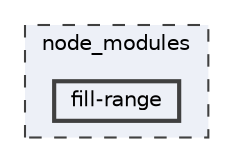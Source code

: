 digraph "node_modules/fill-range"
{
 // LATEX_PDF_SIZE
  bgcolor="transparent";
  edge [fontname=Helvetica,fontsize=10,labelfontname=Helvetica,labelfontsize=10];
  node [fontname=Helvetica,fontsize=10,shape=box,height=0.2,width=0.4];
  compound=true
  subgraph clusterdir_acd06b18086a0dd2ae699b1e0b775be8 {
    graph [ bgcolor="#edf0f7", pencolor="grey25", label="node_modules", fontname=Helvetica,fontsize=10 style="filled,dashed", URL="dir_acd06b18086a0dd2ae699b1e0b775be8.html",tooltip=""]
  dir_3fcc35b590f8afe22312348fc6a0e039 [label="fill-range", fillcolor="#edf0f7", color="grey25", style="filled,bold", URL="dir_3fcc35b590f8afe22312348fc6a0e039.html",tooltip=""];
  }
}
